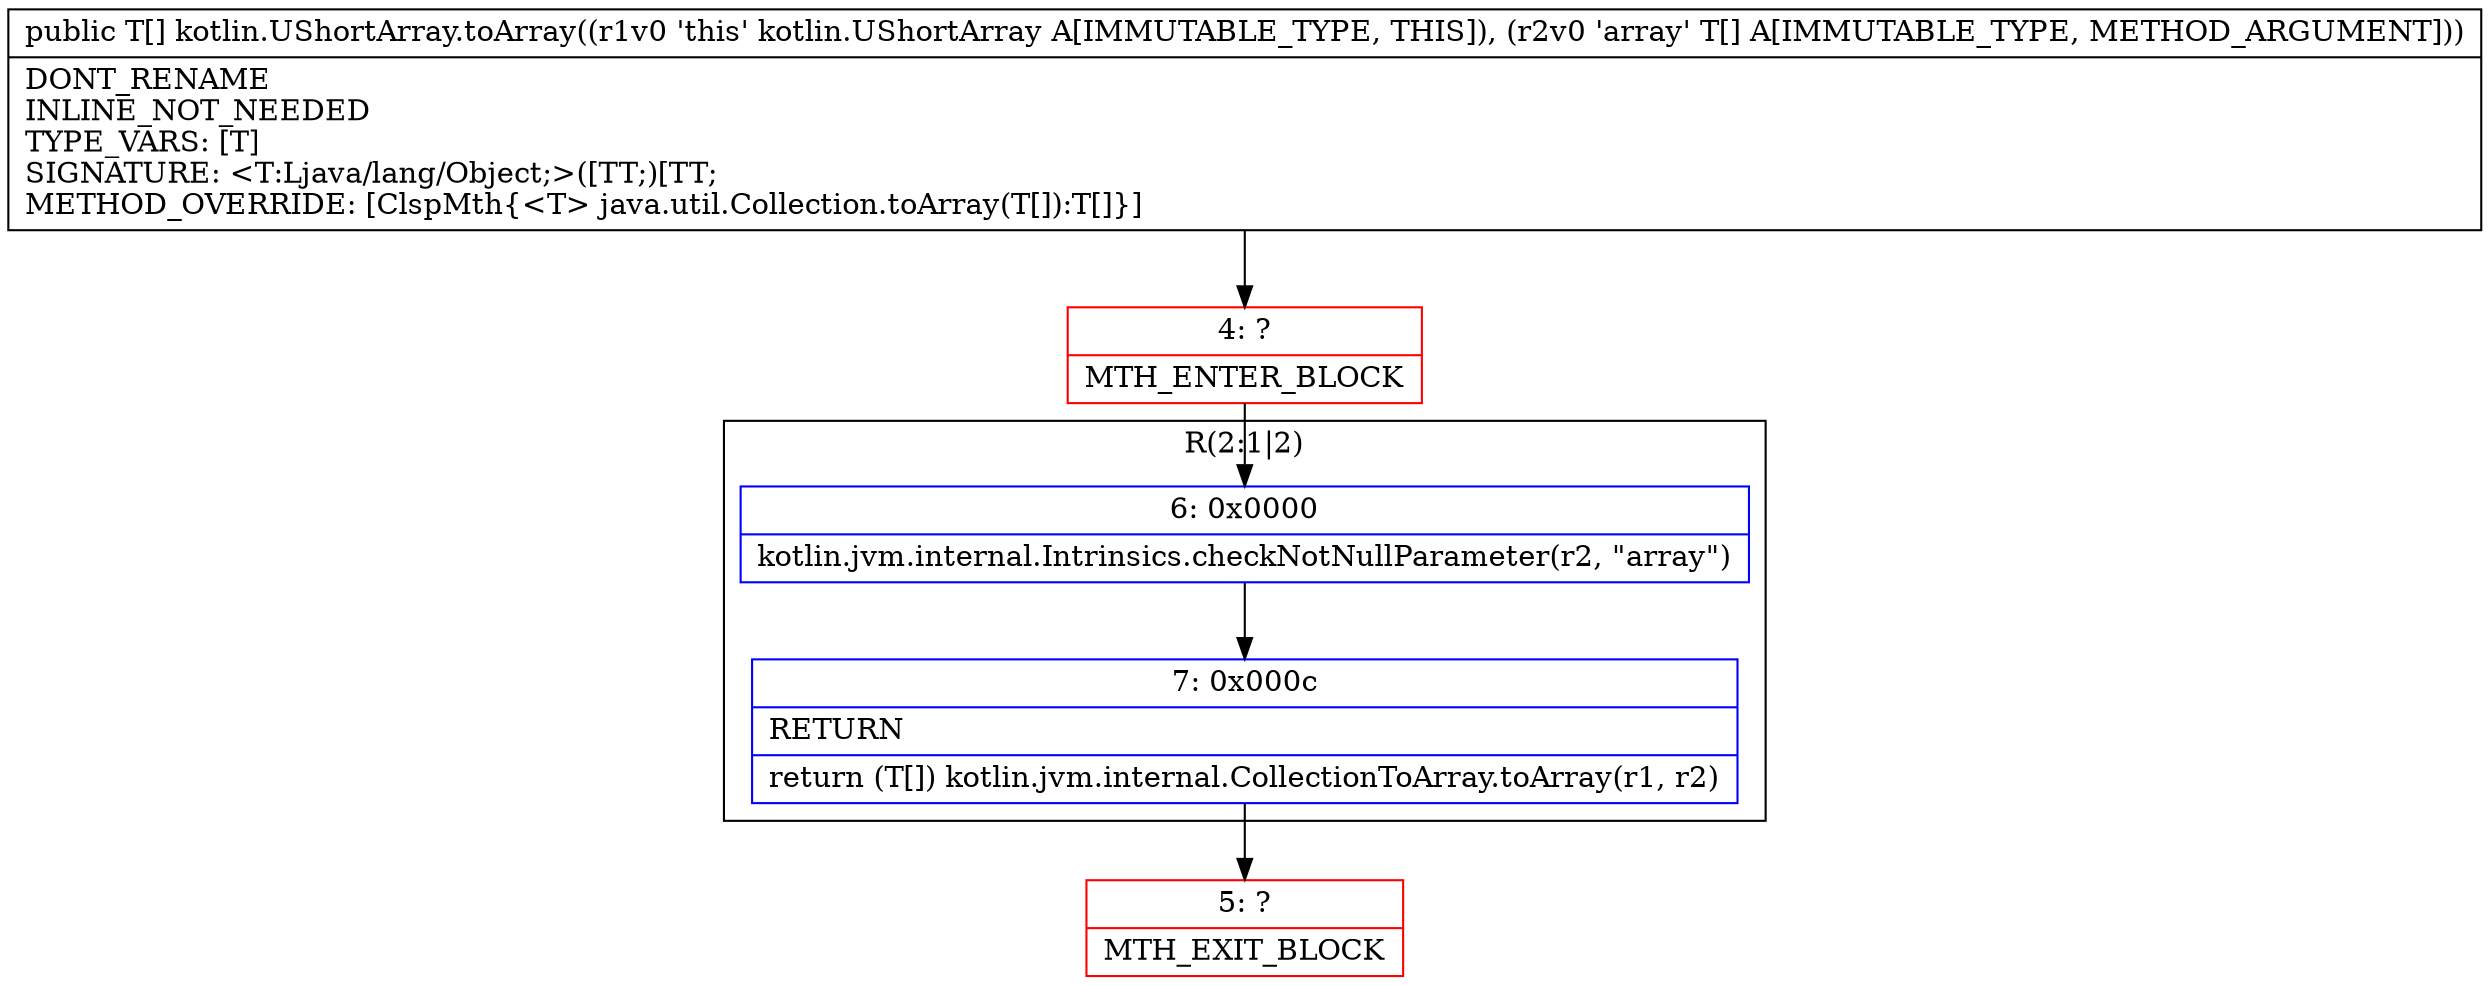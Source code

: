 digraph "CFG forkotlin.UShortArray.toArray([Ljava\/lang\/Object;)[Ljava\/lang\/Object;" {
subgraph cluster_Region_1982832319 {
label = "R(2:1|2)";
node [shape=record,color=blue];
Node_6 [shape=record,label="{6\:\ 0x0000|kotlin.jvm.internal.Intrinsics.checkNotNullParameter(r2, \"array\")\l}"];
Node_7 [shape=record,label="{7\:\ 0x000c|RETURN\l|return (T[]) kotlin.jvm.internal.CollectionToArray.toArray(r1, r2)\l}"];
}
Node_4 [shape=record,color=red,label="{4\:\ ?|MTH_ENTER_BLOCK\l}"];
Node_5 [shape=record,color=red,label="{5\:\ ?|MTH_EXIT_BLOCK\l}"];
MethodNode[shape=record,label="{public T[] kotlin.UShortArray.toArray((r1v0 'this' kotlin.UShortArray A[IMMUTABLE_TYPE, THIS]), (r2v0 'array' T[] A[IMMUTABLE_TYPE, METHOD_ARGUMENT]))  | DONT_RENAME\lINLINE_NOT_NEEDED\lTYPE_VARS: [T]\lSIGNATURE: \<T:Ljava\/lang\/Object;\>([TT;)[TT;\lMETHOD_OVERRIDE: [ClspMth\{\<T\> java.util.Collection.toArray(T[]):T[]\}]\l}"];
MethodNode -> Node_4;Node_6 -> Node_7;
Node_7 -> Node_5;
Node_4 -> Node_6;
}

